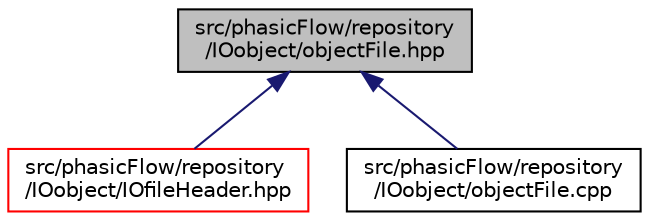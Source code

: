 digraph "src/phasicFlow/repository/IOobject/objectFile.hpp"
{
 // LATEX_PDF_SIZE
  edge [fontname="Helvetica",fontsize="10",labelfontname="Helvetica",labelfontsize="10"];
  node [fontname="Helvetica",fontsize="10",shape=record];
  Node1 [label="src/phasicFlow/repository\l/IOobject/objectFile.hpp",height=0.2,width=0.4,color="black", fillcolor="grey75", style="filled", fontcolor="black",tooltip=" "];
  Node1 -> Node2 [dir="back",color="midnightblue",fontsize="10",style="solid",fontname="Helvetica"];
  Node2 [label="src/phasicFlow/repository\l/IOobject/IOfileHeader.hpp",height=0.2,width=0.4,color="red", fillcolor="white", style="filled",URL="$IOfileHeader_8hpp.html",tooltip=" "];
  Node1 -> Node183 [dir="back",color="midnightblue",fontsize="10",style="solid",fontname="Helvetica"];
  Node183 [label="src/phasicFlow/repository\l/IOobject/objectFile.cpp",height=0.2,width=0.4,color="black", fillcolor="white", style="filled",URL="$objectFile_8cpp.html",tooltip=" "];
}
